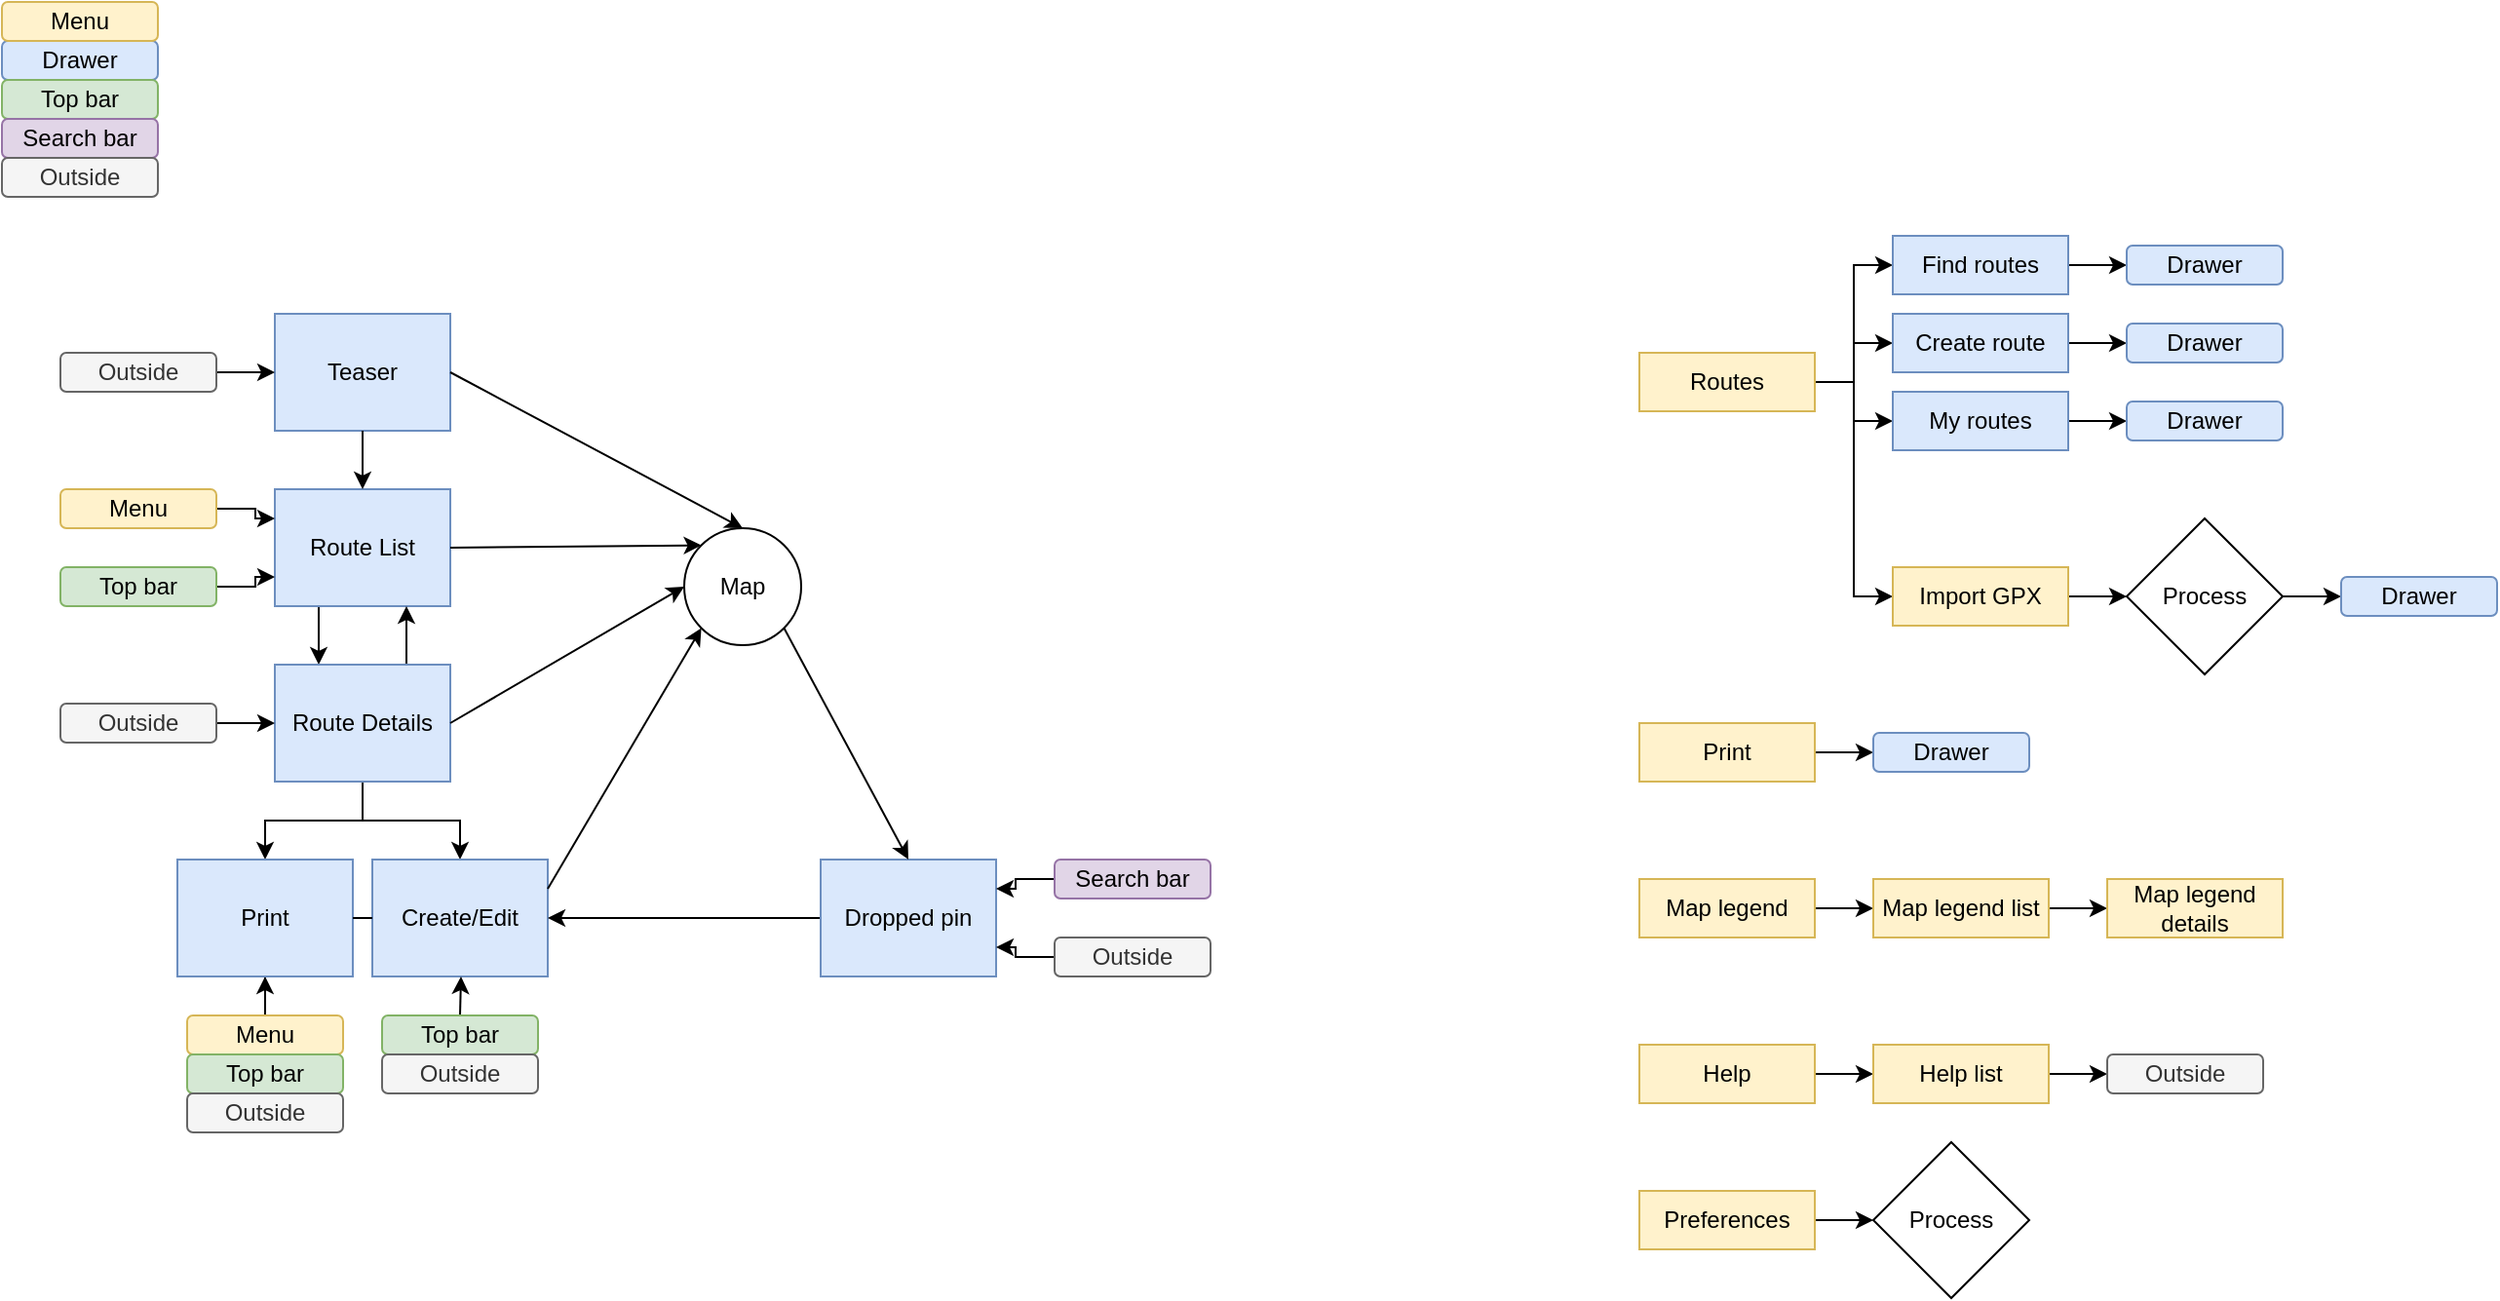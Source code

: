 <mxfile version="14.6.9" type="github"><diagram id="IdNwEE2YbVmDjiUWX-Ng" name="Page-1"><mxGraphModel dx="1426" dy="770" grid="1" gridSize="10" guides="1" tooltips="1" connect="1" arrows="1" fold="1" page="1" pageScale="1" pageWidth="827" pageHeight="1169" math="0" shadow="0"><root><mxCell id="0"/><mxCell id="1" parent="0"/><mxCell id="cnk6NtHpLAVaWs0anbeR-1" value="Teaser" style="rounded=0;whiteSpace=wrap;html=1;fillColor=#dae8fc;strokeColor=#6c8ebf;" parent="1" vertex="1"><mxGeometry x="140" y="160" width="90" height="60" as="geometry"/></mxCell><mxCell id="cnk6NtHpLAVaWs0anbeR-14" style="edgeStyle=orthogonalEdgeStyle;rounded=0;orthogonalLoop=1;jettySize=auto;html=1;exitX=0.25;exitY=1;exitDx=0;exitDy=0;entryX=0.25;entryY=0;entryDx=0;entryDy=0;" parent="1" source="cnk6NtHpLAVaWs0anbeR-2" target="cnk6NtHpLAVaWs0anbeR-11" edge="1"><mxGeometry relative="1" as="geometry"/></mxCell><mxCell id="cnk6NtHpLAVaWs0anbeR-2" value="Route List" style="rounded=0;whiteSpace=wrap;html=1;fillColor=#dae8fc;strokeColor=#6c8ebf;" parent="1" vertex="1"><mxGeometry x="140" y="250" width="90" height="60" as="geometry"/></mxCell><mxCell id="cnk6NtHpLAVaWs0anbeR-28" style="edgeStyle=orthogonalEdgeStyle;rounded=0;orthogonalLoop=1;jettySize=auto;html=1;entryX=0;entryY=0.25;entryDx=0;entryDy=0;" parent="1" source="cnk6NtHpLAVaWs0anbeR-3" target="cnk6NtHpLAVaWs0anbeR-2" edge="1"><mxGeometry relative="1" as="geometry"/></mxCell><mxCell id="cnk6NtHpLAVaWs0anbeR-3" value="Menu" style="rounded=1;whiteSpace=wrap;html=1;fillColor=#fff2cc;strokeColor=#d6b656;" parent="1" vertex="1"><mxGeometry x="30" y="250" width="80" height="20" as="geometry"/></mxCell><mxCell id="cnk6NtHpLAVaWs0anbeR-4" value="Drawer" style="rounded=1;whiteSpace=wrap;html=1;fillColor=#dae8fc;strokeColor=#6c8ebf;" parent="1" vertex="1"><mxGeometry y="20" width="80" height="20" as="geometry"/></mxCell><mxCell id="cnk6NtHpLAVaWs0anbeR-5" value="Top bar" style="rounded=1;whiteSpace=wrap;html=1;fillColor=#d5e8d4;strokeColor=#82b366;" parent="1" vertex="1"><mxGeometry y="40" width="80" height="20" as="geometry"/></mxCell><mxCell id="cnk6NtHpLAVaWs0anbeR-7" value="Map" style="ellipse;whiteSpace=wrap;html=1;" parent="1" vertex="1"><mxGeometry x="350" y="270" width="60" height="60" as="geometry"/></mxCell><mxCell id="cnk6NtHpLAVaWs0anbeR-8" value="" style="endArrow=classic;html=1;exitX=1;exitY=0.5;exitDx=0;exitDy=0;entryX=0.5;entryY=0;entryDx=0;entryDy=0;" parent="1" source="cnk6NtHpLAVaWs0anbeR-1" target="cnk6NtHpLAVaWs0anbeR-7" edge="1"><mxGeometry width="50" height="50" relative="1" as="geometry"><mxPoint x="390" y="350" as="sourcePoint"/><mxPoint x="440" y="300" as="targetPoint"/></mxGeometry></mxCell><mxCell id="cnk6NtHpLAVaWs0anbeR-9" value="" style="endArrow=classic;html=1;exitX=0.5;exitY=1;exitDx=0;exitDy=0;entryX=0.5;entryY=0;entryDx=0;entryDy=0;" parent="1" source="cnk6NtHpLAVaWs0anbeR-1" target="cnk6NtHpLAVaWs0anbeR-2" edge="1"><mxGeometry width="50" height="50" relative="1" as="geometry"><mxPoint x="240" y="200" as="sourcePoint"/><mxPoint x="424" y="200" as="targetPoint"/></mxGeometry></mxCell><mxCell id="cnk6NtHpLAVaWs0anbeR-10" value="" style="endArrow=classic;html=1;exitX=1;exitY=0.5;exitDx=0;exitDy=0;entryX=0;entryY=0;entryDx=0;entryDy=0;" parent="1" source="cnk6NtHpLAVaWs0anbeR-2" target="cnk6NtHpLAVaWs0anbeR-7" edge="1"><mxGeometry width="50" height="50" relative="1" as="geometry"><mxPoint x="240" y="200" as="sourcePoint"/><mxPoint x="424" y="200" as="targetPoint"/></mxGeometry></mxCell><mxCell id="cnk6NtHpLAVaWs0anbeR-15" style="edgeStyle=orthogonalEdgeStyle;rounded=0;orthogonalLoop=1;jettySize=auto;html=1;exitX=0.75;exitY=0;exitDx=0;exitDy=0;entryX=0.75;entryY=1;entryDx=0;entryDy=0;" parent="1" source="cnk6NtHpLAVaWs0anbeR-11" target="cnk6NtHpLAVaWs0anbeR-2" edge="1"><mxGeometry relative="1" as="geometry"/></mxCell><mxCell id="cnk6NtHpLAVaWs0anbeR-19" style="edgeStyle=orthogonalEdgeStyle;rounded=0;orthogonalLoop=1;jettySize=auto;html=1;exitX=0.5;exitY=1;exitDx=0;exitDy=0;entryX=0.5;entryY=0;entryDx=0;entryDy=0;" parent="1" source="cnk6NtHpLAVaWs0anbeR-11" target="cnk6NtHpLAVaWs0anbeR-18" edge="1"><mxGeometry relative="1" as="geometry"/></mxCell><mxCell id="cnk6NtHpLAVaWs0anbeR-47" style="edgeStyle=orthogonalEdgeStyle;rounded=0;orthogonalLoop=1;jettySize=auto;html=1;" parent="1" source="cnk6NtHpLAVaWs0anbeR-11" target="cnk6NtHpLAVaWs0anbeR-43" edge="1"><mxGeometry relative="1" as="geometry"/></mxCell><mxCell id="cnk6NtHpLAVaWs0anbeR-11" value="Route Details" style="rounded=0;whiteSpace=wrap;html=1;fillColor=#dae8fc;strokeColor=#6c8ebf;" parent="1" vertex="1"><mxGeometry x="140" y="340" width="90" height="60" as="geometry"/></mxCell><mxCell id="cnk6NtHpLAVaWs0anbeR-17" value="" style="endArrow=classic;html=1;exitX=1;exitY=0.5;exitDx=0;exitDy=0;entryX=0;entryY=0.5;entryDx=0;entryDy=0;" parent="1" source="cnk6NtHpLAVaWs0anbeR-11" target="cnk6NtHpLAVaWs0anbeR-7" edge="1"><mxGeometry width="50" height="50" relative="1" as="geometry"><mxPoint x="250" y="358.79" as="sourcePoint"/><mxPoint x="447.18" y="290.003" as="targetPoint"/></mxGeometry></mxCell><mxCell id="cnk6NtHpLAVaWs0anbeR-42" style="edgeStyle=orthogonalEdgeStyle;rounded=0;orthogonalLoop=1;jettySize=auto;html=1;" parent="1" source="cnk6NtHpLAVaWs0anbeR-21" target="cnk6NtHpLAVaWs0anbeR-18" edge="1"><mxGeometry relative="1" as="geometry"/></mxCell><mxCell id="cnk6NtHpLAVaWs0anbeR-21" value="Menu" style="rounded=1;whiteSpace=wrap;html=1;fillColor=#fff2cc;strokeColor=#d6b656;" parent="1" vertex="1"><mxGeometry x="95" y="520" width="80" height="20" as="geometry"/></mxCell><mxCell id="cnk6NtHpLAVaWs0anbeR-24" value="Menu" style="rounded=1;whiteSpace=wrap;html=1;fillColor=#fff2cc;strokeColor=#d6b656;" parent="1" vertex="1"><mxGeometry width="80" height="20" as="geometry"/></mxCell><mxCell id="cnk6NtHpLAVaWs0anbeR-25" value="Search bar" style="rounded=1;whiteSpace=wrap;html=1;fillColor=#e1d5e7;strokeColor=#9673a6;" parent="1" vertex="1"><mxGeometry y="60" width="80" height="20" as="geometry"/></mxCell><mxCell id="cnk6NtHpLAVaWs0anbeR-30" style="edgeStyle=orthogonalEdgeStyle;rounded=0;orthogonalLoop=1;jettySize=auto;html=1;entryX=0;entryY=0.75;entryDx=0;entryDy=0;" parent="1" source="cnk6NtHpLAVaWs0anbeR-29" target="cnk6NtHpLAVaWs0anbeR-2" edge="1"><mxGeometry relative="1" as="geometry"/></mxCell><mxCell id="cnk6NtHpLAVaWs0anbeR-29" value="Top bar" style="rounded=1;whiteSpace=wrap;html=1;fillColor=#d5e8d4;strokeColor=#82b366;" parent="1" vertex="1"><mxGeometry x="30" y="290" width="80" height="20" as="geometry"/></mxCell><mxCell id="cnk6NtHpLAVaWs0anbeR-32" value="Top bar" style="rounded=1;whiteSpace=wrap;html=1;fillColor=#d5e8d4;strokeColor=#82b366;" parent="1" vertex="1"><mxGeometry x="95" y="540" width="80" height="20" as="geometry"/></mxCell><mxCell id="cnk6NtHpLAVaWs0anbeR-34" value="Outside" style="rounded=1;whiteSpace=wrap;html=1;fillColor=#f5f5f5;strokeColor=#666666;fontColor=#333333;" parent="1" vertex="1"><mxGeometry y="80" width="80" height="20" as="geometry"/></mxCell><mxCell id="cnk6NtHpLAVaWs0anbeR-36" style="edgeStyle=orthogonalEdgeStyle;rounded=0;orthogonalLoop=1;jettySize=auto;html=1;entryX=0;entryY=0.5;entryDx=0;entryDy=0;" parent="1" source="cnk6NtHpLAVaWs0anbeR-35" target="cnk6NtHpLAVaWs0anbeR-11" edge="1"><mxGeometry relative="1" as="geometry"/></mxCell><mxCell id="cnk6NtHpLAVaWs0anbeR-35" value="Outside" style="rounded=1;whiteSpace=wrap;html=1;fillColor=#f5f5f5;strokeColor=#666666;fontColor=#333333;" parent="1" vertex="1"><mxGeometry x="30" y="360" width="80" height="20" as="geometry"/></mxCell><mxCell id="cnk6NtHpLAVaWs0anbeR-43" value="Create/Edit" style="rounded=0;whiteSpace=wrap;html=1;fillColor=#dae8fc;strokeColor=#6c8ebf;" parent="1" vertex="1"><mxGeometry x="190" y="440" width="90" height="60" as="geometry"/></mxCell><mxCell id="cnk6NtHpLAVaWs0anbeR-44" style="edgeStyle=orthogonalEdgeStyle;rounded=0;orthogonalLoop=1;jettySize=auto;html=1;" parent="1" target="cnk6NtHpLAVaWs0anbeR-43" edge="1"><mxGeometry relative="1" as="geometry"><mxPoint x="235" y="520" as="sourcePoint"/></mxGeometry></mxCell><mxCell id="cnk6NtHpLAVaWs0anbeR-46" value="Top bar" style="rounded=1;whiteSpace=wrap;html=1;fillColor=#d5e8d4;strokeColor=#82b366;" parent="1" vertex="1"><mxGeometry x="195" y="520" width="80" height="20" as="geometry"/></mxCell><mxCell id="cnk6NtHpLAVaWs0anbeR-48" value="" style="endArrow=classic;html=1;exitX=1;exitY=0.25;exitDx=0;exitDy=0;entryX=0;entryY=1;entryDx=0;entryDy=0;" parent="1" source="cnk6NtHpLAVaWs0anbeR-43" target="cnk6NtHpLAVaWs0anbeR-7" edge="1"><mxGeometry width="50" height="50" relative="1" as="geometry"><mxPoint x="290" y="480" as="sourcePoint"/><mxPoint x="469" y="230" as="targetPoint"/></mxGeometry></mxCell><mxCell id="cnk6NtHpLAVaWs0anbeR-18" value="Print" style="rounded=0;whiteSpace=wrap;html=1;fillColor=#dae8fc;strokeColor=#6c8ebf;" parent="1" vertex="1"><mxGeometry x="90" y="440" width="90" height="60" as="geometry"/></mxCell><mxCell id="cnk6NtHpLAVaWs0anbeR-59" style="edgeStyle=orthogonalEdgeStyle;rounded=0;orthogonalLoop=1;jettySize=auto;html=1;entryX=0;entryY=0.5;entryDx=0;entryDy=0;" parent="1" source="cnk6NtHpLAVaWs0anbeR-50" target="cnk6NtHpLAVaWs0anbeR-55" edge="1"><mxGeometry relative="1" as="geometry"/></mxCell><mxCell id="cnk6NtHpLAVaWs0anbeR-60" style="edgeStyle=orthogonalEdgeStyle;rounded=0;orthogonalLoop=1;jettySize=auto;html=1;entryX=0;entryY=0.5;entryDx=0;entryDy=0;" parent="1" source="cnk6NtHpLAVaWs0anbeR-50" target="cnk6NtHpLAVaWs0anbeR-56" edge="1"><mxGeometry relative="1" as="geometry"/></mxCell><mxCell id="cnk6NtHpLAVaWs0anbeR-61" style="edgeStyle=orthogonalEdgeStyle;rounded=0;orthogonalLoop=1;jettySize=auto;html=1;entryX=0;entryY=0.5;entryDx=0;entryDy=0;" parent="1" source="cnk6NtHpLAVaWs0anbeR-50" target="cnk6NtHpLAVaWs0anbeR-58" edge="1"><mxGeometry relative="1" as="geometry"/></mxCell><mxCell id="cnk6NtHpLAVaWs0anbeR-62" style="edgeStyle=orthogonalEdgeStyle;rounded=0;orthogonalLoop=1;jettySize=auto;html=1;entryX=0;entryY=0.5;entryDx=0;entryDy=0;" parent="1" source="cnk6NtHpLAVaWs0anbeR-50" target="cnk6NtHpLAVaWs0anbeR-57" edge="1"><mxGeometry relative="1" as="geometry"/></mxCell><mxCell id="cnk6NtHpLAVaWs0anbeR-50" value="Routes" style="rounded=0;whiteSpace=wrap;html=1;fillColor=#fff2cc;strokeColor=#d6b656;" parent="1" vertex="1"><mxGeometry x="840" y="180" width="90" height="30" as="geometry"/></mxCell><mxCell id="cnk6NtHpLAVaWs0anbeR-74" style="edgeStyle=orthogonalEdgeStyle;rounded=0;orthogonalLoop=1;jettySize=auto;html=1;" parent="1" source="cnk6NtHpLAVaWs0anbeR-51" target="cnk6NtHpLAVaWs0anbeR-73" edge="1"><mxGeometry relative="1" as="geometry"/></mxCell><mxCell id="cnk6NtHpLAVaWs0anbeR-51" value="Print" style="rounded=0;whiteSpace=wrap;html=1;fillColor=#fff2cc;strokeColor=#d6b656;" parent="1" vertex="1"><mxGeometry x="840" y="370" width="90" height="30" as="geometry"/></mxCell><mxCell id="cnk6NtHpLAVaWs0anbeR-76" style="edgeStyle=orthogonalEdgeStyle;rounded=0;orthogonalLoop=1;jettySize=auto;html=1;entryX=0;entryY=0.5;entryDx=0;entryDy=0;" parent="1" source="cnk6NtHpLAVaWs0anbeR-52" target="cnk6NtHpLAVaWs0anbeR-75" edge="1"><mxGeometry relative="1" as="geometry"/></mxCell><mxCell id="cnk6NtHpLAVaWs0anbeR-52" value="Map legend" style="rounded=0;whiteSpace=wrap;html=1;fillColor=#fff2cc;strokeColor=#d6b656;" parent="1" vertex="1"><mxGeometry x="840" y="450" width="90" height="30" as="geometry"/></mxCell><mxCell id="cnk6NtHpLAVaWs0anbeR-80" style="edgeStyle=orthogonalEdgeStyle;rounded=0;orthogonalLoop=1;jettySize=auto;html=1;entryX=0;entryY=0.5;entryDx=0;entryDy=0;" parent="1" source="cnk6NtHpLAVaWs0anbeR-53" target="cnk6NtHpLAVaWs0anbeR-79" edge="1"><mxGeometry relative="1" as="geometry"/></mxCell><mxCell id="cnk6NtHpLAVaWs0anbeR-53" value="Help" style="rounded=0;whiteSpace=wrap;html=1;fillColor=#fff2cc;strokeColor=#d6b656;" parent="1" vertex="1"><mxGeometry x="840" y="535" width="90" height="30" as="geometry"/></mxCell><mxCell id="cnk6NtHpLAVaWs0anbeR-84" style="edgeStyle=orthogonalEdgeStyle;rounded=0;orthogonalLoop=1;jettySize=auto;html=1;" parent="1" source="cnk6NtHpLAVaWs0anbeR-54" target="cnk6NtHpLAVaWs0anbeR-83" edge="1"><mxGeometry relative="1" as="geometry"/></mxCell><mxCell id="cnk6NtHpLAVaWs0anbeR-54" value="Preferences" style="rounded=0;whiteSpace=wrap;html=1;fillColor=#fff2cc;strokeColor=#d6b656;" parent="1" vertex="1"><mxGeometry x="840" y="610" width="90" height="30" as="geometry"/></mxCell><mxCell id="cnk6NtHpLAVaWs0anbeR-66" style="edgeStyle=orthogonalEdgeStyle;rounded=0;orthogonalLoop=1;jettySize=auto;html=1;" parent="1" source="cnk6NtHpLAVaWs0anbeR-55" target="cnk6NtHpLAVaWs0anbeR-63" edge="1"><mxGeometry relative="1" as="geometry"/></mxCell><mxCell id="cnk6NtHpLAVaWs0anbeR-55" value="Find routes" style="rounded=0;whiteSpace=wrap;html=1;fillColor=#dae8fc;strokeColor=#6c8ebf;" parent="1" vertex="1"><mxGeometry x="970" y="120" width="90" height="30" as="geometry"/></mxCell><mxCell id="cnk6NtHpLAVaWs0anbeR-67" style="edgeStyle=orthogonalEdgeStyle;rounded=0;orthogonalLoop=1;jettySize=auto;html=1;" parent="1" source="cnk6NtHpLAVaWs0anbeR-56" target="cnk6NtHpLAVaWs0anbeR-64" edge="1"><mxGeometry relative="1" as="geometry"/></mxCell><mxCell id="cnk6NtHpLAVaWs0anbeR-56" value="Create route" style="rounded=0;whiteSpace=wrap;html=1;fillColor=#dae8fc;strokeColor=#6c8ebf;" parent="1" vertex="1"><mxGeometry x="970" y="160" width="90" height="30" as="geometry"/></mxCell><mxCell id="cnk6NtHpLAVaWs0anbeR-68" style="edgeStyle=orthogonalEdgeStyle;rounded=0;orthogonalLoop=1;jettySize=auto;html=1;entryX=0;entryY=0.5;entryDx=0;entryDy=0;" parent="1" source="cnk6NtHpLAVaWs0anbeR-57" target="cnk6NtHpLAVaWs0anbeR-65" edge="1"><mxGeometry relative="1" as="geometry"/></mxCell><mxCell id="cnk6NtHpLAVaWs0anbeR-57" value="My routes" style="rounded=0;whiteSpace=wrap;html=1;fillColor=#dae8fc;strokeColor=#6c8ebf;" parent="1" vertex="1"><mxGeometry x="970" y="200" width="90" height="30" as="geometry"/></mxCell><mxCell id="cnk6NtHpLAVaWs0anbeR-70" style="edgeStyle=orthogonalEdgeStyle;rounded=0;orthogonalLoop=1;jettySize=auto;html=1;entryX=0;entryY=0.5;entryDx=0;entryDy=0;" parent="1" source="cnk6NtHpLAVaWs0anbeR-58" target="cnk6NtHpLAVaWs0anbeR-69" edge="1"><mxGeometry relative="1" as="geometry"/></mxCell><mxCell id="cnk6NtHpLAVaWs0anbeR-58" value="Import GPX" style="rounded=0;whiteSpace=wrap;html=1;fillColor=#fff2cc;strokeColor=#d6b656;" parent="1" vertex="1"><mxGeometry x="970" y="290" width="90" height="30" as="geometry"/></mxCell><mxCell id="cnk6NtHpLAVaWs0anbeR-63" value="Drawer" style="rounded=1;whiteSpace=wrap;html=1;fillColor=#dae8fc;strokeColor=#6c8ebf;" parent="1" vertex="1"><mxGeometry x="1090" y="125" width="80" height="20" as="geometry"/></mxCell><mxCell id="cnk6NtHpLAVaWs0anbeR-64" value="Drawer" style="rounded=1;whiteSpace=wrap;html=1;fillColor=#dae8fc;strokeColor=#6c8ebf;" parent="1" vertex="1"><mxGeometry x="1090" y="165" width="80" height="20" as="geometry"/></mxCell><mxCell id="cnk6NtHpLAVaWs0anbeR-65" value="Drawer" style="rounded=1;whiteSpace=wrap;html=1;fillColor=#dae8fc;strokeColor=#6c8ebf;" parent="1" vertex="1"><mxGeometry x="1090" y="205" width="80" height="20" as="geometry"/></mxCell><mxCell id="cnk6NtHpLAVaWs0anbeR-72" style="edgeStyle=orthogonalEdgeStyle;rounded=0;orthogonalLoop=1;jettySize=auto;html=1;entryX=0;entryY=0.5;entryDx=0;entryDy=0;" parent="1" source="cnk6NtHpLAVaWs0anbeR-69" target="cnk6NtHpLAVaWs0anbeR-71" edge="1"><mxGeometry relative="1" as="geometry"/></mxCell><mxCell id="cnk6NtHpLAVaWs0anbeR-69" value="Process" style="rhombus;whiteSpace=wrap;html=1;" parent="1" vertex="1"><mxGeometry x="1090" y="265" width="80" height="80" as="geometry"/></mxCell><mxCell id="cnk6NtHpLAVaWs0anbeR-71" value="Drawer" style="rounded=1;whiteSpace=wrap;html=1;fillColor=#dae8fc;strokeColor=#6c8ebf;" parent="1" vertex="1"><mxGeometry x="1200" y="295" width="80" height="20" as="geometry"/></mxCell><mxCell id="cnk6NtHpLAVaWs0anbeR-73" value="Drawer" style="rounded=1;whiteSpace=wrap;html=1;fillColor=#dae8fc;strokeColor=#6c8ebf;" parent="1" vertex="1"><mxGeometry x="960" y="375" width="80" height="20" as="geometry"/></mxCell><mxCell id="cnk6NtHpLAVaWs0anbeR-78" style="edgeStyle=orthogonalEdgeStyle;rounded=0;orthogonalLoop=1;jettySize=auto;html=1;entryX=0;entryY=0.5;entryDx=0;entryDy=0;" parent="1" source="cnk6NtHpLAVaWs0anbeR-75" target="cnk6NtHpLAVaWs0anbeR-77" edge="1"><mxGeometry relative="1" as="geometry"/></mxCell><mxCell id="cnk6NtHpLAVaWs0anbeR-75" value="Map legend list" style="rounded=0;whiteSpace=wrap;html=1;fillColor=#fff2cc;strokeColor=#d6b656;" parent="1" vertex="1"><mxGeometry x="960" y="450" width="90" height="30" as="geometry"/></mxCell><mxCell id="cnk6NtHpLAVaWs0anbeR-77" value="Map legend details" style="rounded=0;whiteSpace=wrap;html=1;fillColor=#fff2cc;strokeColor=#d6b656;" parent="1" vertex="1"><mxGeometry x="1080" y="450" width="90" height="30" as="geometry"/></mxCell><mxCell id="cnk6NtHpLAVaWs0anbeR-82" style="edgeStyle=orthogonalEdgeStyle;rounded=0;orthogonalLoop=1;jettySize=auto;html=1;entryX=0;entryY=0.5;entryDx=0;entryDy=0;" parent="1" source="cnk6NtHpLAVaWs0anbeR-79" target="cnk6NtHpLAVaWs0anbeR-81" edge="1"><mxGeometry relative="1" as="geometry"/></mxCell><mxCell id="cnk6NtHpLAVaWs0anbeR-79" value="Help list" style="rounded=0;whiteSpace=wrap;html=1;fillColor=#fff2cc;strokeColor=#d6b656;" parent="1" vertex="1"><mxGeometry x="960" y="535" width="90" height="30" as="geometry"/></mxCell><mxCell id="cnk6NtHpLAVaWs0anbeR-81" value="Outside" style="rounded=1;whiteSpace=wrap;html=1;fillColor=#f5f5f5;strokeColor=#666666;fontColor=#333333;" parent="1" vertex="1"><mxGeometry x="1080" y="540" width="80" height="20" as="geometry"/></mxCell><mxCell id="cnk6NtHpLAVaWs0anbeR-83" value="Process" style="rhombus;whiteSpace=wrap;html=1;" parent="1" vertex="1"><mxGeometry x="960" y="585" width="80" height="80" as="geometry"/></mxCell><mxCell id="cnk6NtHpLAVaWs0anbeR-93" style="edgeStyle=orthogonalEdgeStyle;rounded=0;orthogonalLoop=1;jettySize=auto;html=1;entryX=1;entryY=0.5;entryDx=0;entryDy=0;" parent="1" source="cnk6NtHpLAVaWs0anbeR-85" target="cnk6NtHpLAVaWs0anbeR-43" edge="1"><mxGeometry relative="1" as="geometry"/></mxCell><mxCell id="cnk6NtHpLAVaWs0anbeR-85" value="Dropped pin" style="rounded=0;whiteSpace=wrap;html=1;fillColor=#dae8fc;strokeColor=#6c8ebf;" parent="1" vertex="1"><mxGeometry x="420" y="440" width="90" height="60" as="geometry"/></mxCell><mxCell id="cnk6NtHpLAVaWs0anbeR-87" value="" style="endArrow=classic;html=1;exitX=1;exitY=1;exitDx=0;exitDy=0;entryX=0.5;entryY=0;entryDx=0;entryDy=0;" parent="1" source="cnk6NtHpLAVaWs0anbeR-7" target="cnk6NtHpLAVaWs0anbeR-85" edge="1"><mxGeometry width="50" height="50" relative="1" as="geometry"><mxPoint x="240" y="200" as="sourcePoint"/><mxPoint x="390" y="280" as="targetPoint"/></mxGeometry></mxCell><mxCell id="cnk6NtHpLAVaWs0anbeR-89" style="edgeStyle=orthogonalEdgeStyle;rounded=0;orthogonalLoop=1;jettySize=auto;html=1;entryX=1;entryY=0.25;entryDx=0;entryDy=0;" parent="1" source="cnk6NtHpLAVaWs0anbeR-88" target="cnk6NtHpLAVaWs0anbeR-85" edge="1"><mxGeometry relative="1" as="geometry"/></mxCell><mxCell id="cnk6NtHpLAVaWs0anbeR-88" value="Search bar" style="rounded=1;whiteSpace=wrap;html=1;fillColor=#e1d5e7;strokeColor=#9673a6;" parent="1" vertex="1"><mxGeometry x="540" y="440" width="80" height="20" as="geometry"/></mxCell><mxCell id="cnk6NtHpLAVaWs0anbeR-91" style="edgeStyle=orthogonalEdgeStyle;rounded=0;orthogonalLoop=1;jettySize=auto;html=1;entryX=1;entryY=0.75;entryDx=0;entryDy=0;" parent="1" source="cnk6NtHpLAVaWs0anbeR-90" target="cnk6NtHpLAVaWs0anbeR-85" edge="1"><mxGeometry relative="1" as="geometry"/></mxCell><mxCell id="cnk6NtHpLAVaWs0anbeR-90" value="Outside" style="rounded=1;whiteSpace=wrap;html=1;fillColor=#f5f5f5;strokeColor=#666666;fontColor=#333333;" parent="1" vertex="1"><mxGeometry x="540" y="480" width="80" height="20" as="geometry"/></mxCell><mxCell id="cnk6NtHpLAVaWs0anbeR-92" value="" style="endArrow=none;html=1;exitX=1;exitY=0.5;exitDx=0;exitDy=0;entryX=0;entryY=0.5;entryDx=0;entryDy=0;" parent="1" source="cnk6NtHpLAVaWs0anbeR-18" target="cnk6NtHpLAVaWs0anbeR-43" edge="1"><mxGeometry width="50" height="50" relative="1" as="geometry"><mxPoint x="340" y="330" as="sourcePoint"/><mxPoint x="390" y="280" as="targetPoint"/></mxGeometry></mxCell><mxCell id="cnk6NtHpLAVaWs0anbeR-95" style="edgeStyle=orthogonalEdgeStyle;rounded=0;orthogonalLoop=1;jettySize=auto;html=1;" parent="1" source="cnk6NtHpLAVaWs0anbeR-94" target="cnk6NtHpLAVaWs0anbeR-1" edge="1"><mxGeometry relative="1" as="geometry"/></mxCell><mxCell id="cnk6NtHpLAVaWs0anbeR-94" value="Outside" style="rounded=1;whiteSpace=wrap;html=1;fillColor=#f5f5f5;strokeColor=#666666;fontColor=#333333;" parent="1" vertex="1"><mxGeometry x="30" y="180" width="80" height="20" as="geometry"/></mxCell><mxCell id="cnk6NtHpLAVaWs0anbeR-96" value="Outside" style="rounded=1;whiteSpace=wrap;html=1;fillColor=#f5f5f5;strokeColor=#666666;fontColor=#333333;" parent="1" vertex="1"><mxGeometry x="95" y="560" width="80" height="20" as="geometry"/></mxCell><mxCell id="cnk6NtHpLAVaWs0anbeR-97" value="Outside" style="rounded=1;whiteSpace=wrap;html=1;fillColor=#f5f5f5;strokeColor=#666666;fontColor=#333333;" parent="1" vertex="1"><mxGeometry x="195" y="540" width="80" height="20" as="geometry"/></mxCell></root></mxGraphModel></diagram></mxfile>